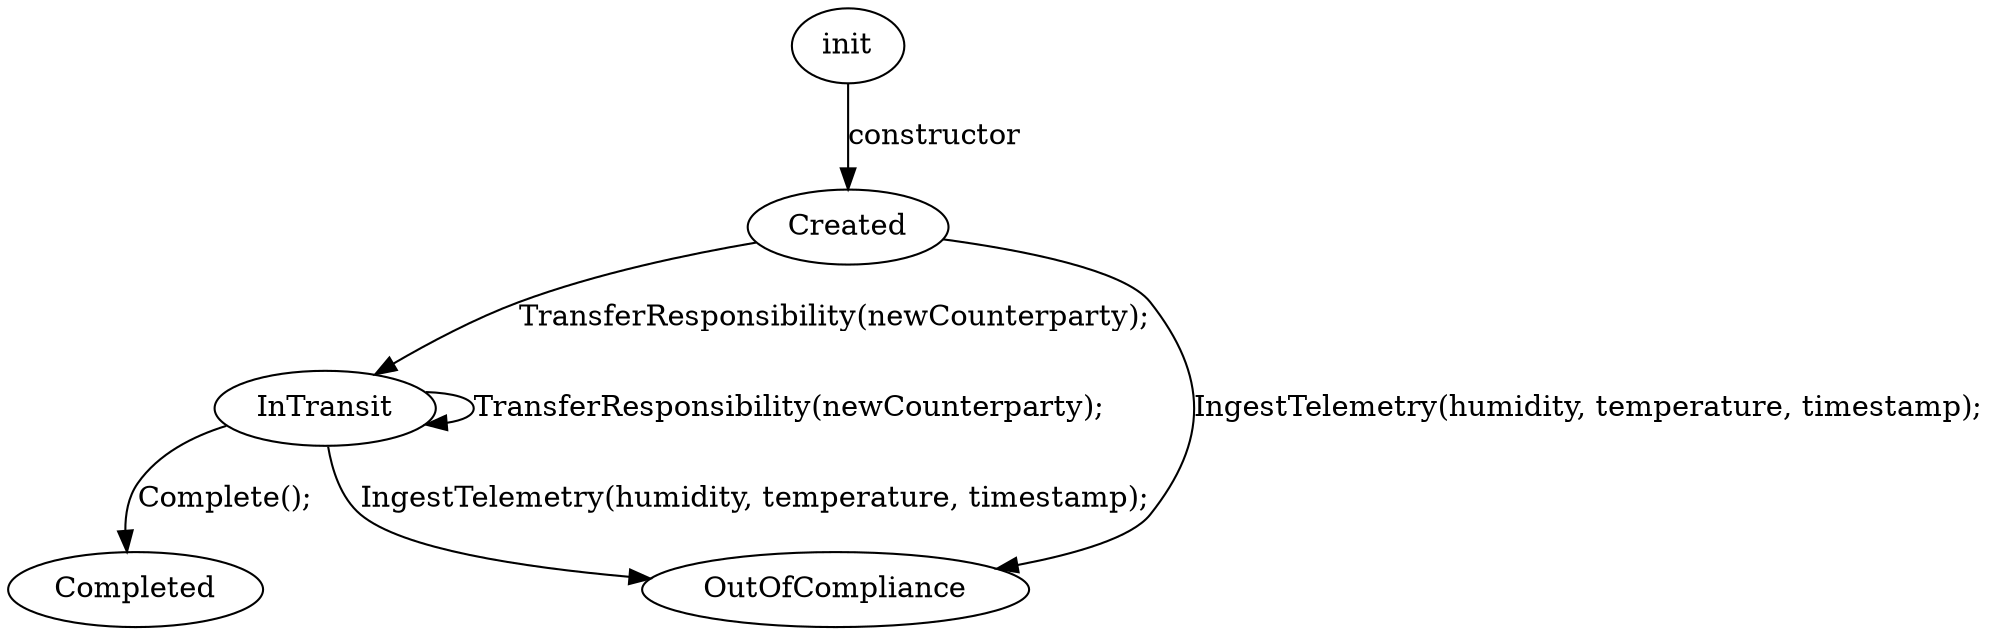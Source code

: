 digraph {
	init [label=init]
	"1-0-0-0-" [label=Created]
	"1-0-0-0-" [label=Created]
	"1-0-0-0-" [label=Created]
	"0-2-0-0-" [label=InTransit]
	"0-2-0-0-" [label=InTransit]
	"0-2-0-0-" [label=InTransit]
	"0-2-0-0-" [label=InTransit]
	"0-2-0-0-" [label=InTransit]
	"0-0-3-0-" [label=Completed]
	"0-0-0-4-" [label=OutOfCompliance]
	"0-0-0-4-" [label=OutOfCompliance]
	init -> "1-0-0-0-" [label=constructor]
	"0-2-0-0-" -> "0-0-0-4-" [label="IngestTelemetry(humidity, temperature, timestamp);"]
	"1-0-0-0-" -> "0-2-0-0-" [label="TransferResponsibility(newCounterparty);"]
	"0-2-0-0-" -> "0-2-0-0-" [label="TransferResponsibility(newCounterparty);"]
	"1-0-0-0-" -> "0-0-0-4-" [label="IngestTelemetry(humidity, temperature, timestamp);"]
	"0-2-0-0-" -> "0-0-3-0-" [label="Complete();"]
}